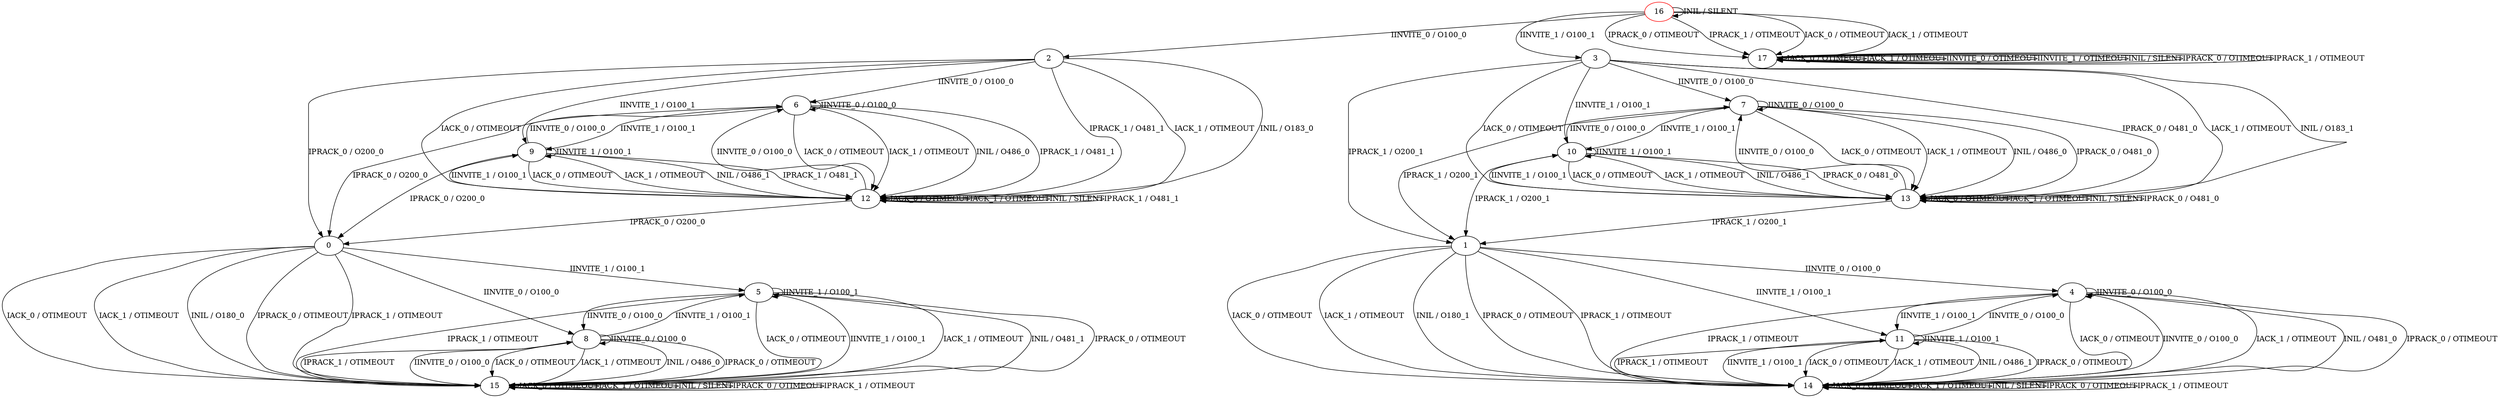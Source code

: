 digraph {
16 [color="red"]
0
1
2
3
4
5
6
7
8
9
10
11
12
13
14
15
17
16 -> 17 [label="IACK_0 / OTIMEOUT"]
16 -> 17 [label="IACK_1 / OTIMEOUT"]
16 -> 2 [label="IINVITE_0 / O100_0"]
16 -> 3 [label="IINVITE_1 / O100_1"]
16 -> 16 [label="INIL / SILENT"]
16 -> 17 [label="IPRACK_0 / OTIMEOUT"]
16 -> 17 [label="IPRACK_1 / OTIMEOUT"]
0 -> 15 [label="IACK_0 / OTIMEOUT"]
0 -> 15 [label="IACK_1 / OTIMEOUT"]
0 -> 8 [label="IINVITE_0 / O100_0"]
0 -> 5 [label="IINVITE_1 / O100_1"]
0 -> 15 [label="INIL / O180_0"]
0 -> 15 [label="IPRACK_0 / OTIMEOUT"]
0 -> 15 [label="IPRACK_1 / OTIMEOUT"]
1 -> 14 [label="IACK_0 / OTIMEOUT"]
1 -> 14 [label="IACK_1 / OTIMEOUT"]
1 -> 4 [label="IINVITE_0 / O100_0"]
1 -> 11 [label="IINVITE_1 / O100_1"]
1 -> 14 [label="INIL / O180_1"]
1 -> 14 [label="IPRACK_0 / OTIMEOUT"]
1 -> 14 [label="IPRACK_1 / OTIMEOUT"]
2 -> 12 [label="IACK_0 / OTIMEOUT"]
2 -> 12 [label="IACK_1 / OTIMEOUT"]
2 -> 6 [label="IINVITE_0 / O100_0"]
2 -> 9 [label="IINVITE_1 / O100_1"]
2 -> 12 [label="INIL / O183_0"]
2 -> 0 [label="IPRACK_0 / O200_0"]
2 -> 12 [label="IPRACK_1 / O481_1"]
3 -> 13 [label="IACK_0 / OTIMEOUT"]
3 -> 13 [label="IACK_1 / OTIMEOUT"]
3 -> 7 [label="IINVITE_0 / O100_0"]
3 -> 10 [label="IINVITE_1 / O100_1"]
3 -> 13 [label="INIL / O183_1"]
3 -> 13 [label="IPRACK_0 / O481_0"]
3 -> 1 [label="IPRACK_1 / O200_1"]
4 -> 14 [label="IACK_0 / OTIMEOUT"]
4 -> 14 [label="IACK_1 / OTIMEOUT"]
4 -> 4 [label="IINVITE_0 / O100_0"]
4 -> 11 [label="IINVITE_1 / O100_1"]
4 -> 14 [label="INIL / O481_0"]
4 -> 14 [label="IPRACK_0 / OTIMEOUT"]
4 -> 14 [label="IPRACK_1 / OTIMEOUT"]
5 -> 15 [label="IACK_0 / OTIMEOUT"]
5 -> 15 [label="IACK_1 / OTIMEOUT"]
5 -> 8 [label="IINVITE_0 / O100_0"]
5 -> 5 [label="IINVITE_1 / O100_1"]
5 -> 15 [label="INIL / O481_1"]
5 -> 15 [label="IPRACK_0 / OTIMEOUT"]
5 -> 15 [label="IPRACK_1 / OTIMEOUT"]
6 -> 12 [label="IACK_0 / OTIMEOUT"]
6 -> 12 [label="IACK_1 / OTIMEOUT"]
6 -> 6 [label="IINVITE_0 / O100_0"]
6 -> 9 [label="IINVITE_1 / O100_1"]
6 -> 12 [label="INIL / O486_0"]
6 -> 0 [label="IPRACK_0 / O200_0"]
6 -> 12 [label="IPRACK_1 / O481_1"]
7 -> 13 [label="IACK_0 / OTIMEOUT"]
7 -> 13 [label="IACK_1 / OTIMEOUT"]
7 -> 7 [label="IINVITE_0 / O100_0"]
7 -> 10 [label="IINVITE_1 / O100_1"]
7 -> 13 [label="INIL / O486_0"]
7 -> 13 [label="IPRACK_0 / O481_0"]
7 -> 1 [label="IPRACK_1 / O200_1"]
8 -> 15 [label="IACK_0 / OTIMEOUT"]
8 -> 15 [label="IACK_1 / OTIMEOUT"]
8 -> 8 [label="IINVITE_0 / O100_0"]
8 -> 5 [label="IINVITE_1 / O100_1"]
8 -> 15 [label="INIL / O486_0"]
8 -> 15 [label="IPRACK_0 / OTIMEOUT"]
8 -> 15 [label="IPRACK_1 / OTIMEOUT"]
9 -> 12 [label="IACK_0 / OTIMEOUT"]
9 -> 12 [label="IACK_1 / OTIMEOUT"]
9 -> 6 [label="IINVITE_0 / O100_0"]
9 -> 9 [label="IINVITE_1 / O100_1"]
9 -> 12 [label="INIL / O486_1"]
9 -> 0 [label="IPRACK_0 / O200_0"]
9 -> 12 [label="IPRACK_1 / O481_1"]
10 -> 13 [label="IACK_0 / OTIMEOUT"]
10 -> 13 [label="IACK_1 / OTIMEOUT"]
10 -> 7 [label="IINVITE_0 / O100_0"]
10 -> 10 [label="IINVITE_1 / O100_1"]
10 -> 13 [label="INIL / O486_1"]
10 -> 13 [label="IPRACK_0 / O481_0"]
10 -> 1 [label="IPRACK_1 / O200_1"]
11 -> 14 [label="IACK_0 / OTIMEOUT"]
11 -> 14 [label="IACK_1 / OTIMEOUT"]
11 -> 4 [label="IINVITE_0 / O100_0"]
11 -> 11 [label="IINVITE_1 / O100_1"]
11 -> 14 [label="INIL / O486_1"]
11 -> 14 [label="IPRACK_0 / OTIMEOUT"]
11 -> 14 [label="IPRACK_1 / OTIMEOUT"]
12 -> 12 [label="IACK_0 / OTIMEOUT"]
12 -> 12 [label="IACK_1 / OTIMEOUT"]
12 -> 6 [label="IINVITE_0 / O100_0"]
12 -> 9 [label="IINVITE_1 / O100_1"]
12 -> 12 [label="INIL / SILENT"]
12 -> 0 [label="IPRACK_0 / O200_0"]
12 -> 12 [label="IPRACK_1 / O481_1"]
13 -> 13 [label="IACK_0 / OTIMEOUT"]
13 -> 13 [label="IACK_1 / OTIMEOUT"]
13 -> 7 [label="IINVITE_0 / O100_0"]
13 -> 10 [label="IINVITE_1 / O100_1"]
13 -> 13 [label="INIL / SILENT"]
13 -> 13 [label="IPRACK_0 / O481_0"]
13 -> 1 [label="IPRACK_1 / O200_1"]
14 -> 14 [label="IACK_0 / OTIMEOUT"]
14 -> 14 [label="IACK_1 / OTIMEOUT"]
14 -> 4 [label="IINVITE_0 / O100_0"]
14 -> 11 [label="IINVITE_1 / O100_1"]
14 -> 14 [label="INIL / SILENT"]
14 -> 14 [label="IPRACK_0 / OTIMEOUT"]
14 -> 14 [label="IPRACK_1 / OTIMEOUT"]
15 -> 15 [label="IACK_0 / OTIMEOUT"]
15 -> 15 [label="IACK_1 / OTIMEOUT"]
15 -> 8 [label="IINVITE_0 / O100_0"]
15 -> 5 [label="IINVITE_1 / O100_1"]
15 -> 15 [label="INIL / SILENT"]
15 -> 15 [label="IPRACK_0 / OTIMEOUT"]
15 -> 15 [label="IPRACK_1 / OTIMEOUT"]
17 -> 17 [label="IACK_0 / OTIMEOUT"]
17 -> 17 [label="IACK_1 / OTIMEOUT"]
17 -> 17 [label="IINVITE_0 / OTIMEOUT"]
17 -> 17 [label="IINVITE_1 / OTIMEOUT"]
17 -> 17 [label="INIL / SILENT"]
17 -> 17 [label="IPRACK_0 / OTIMEOUT"]
17 -> 17 [label="IPRACK_1 / OTIMEOUT"]
}

